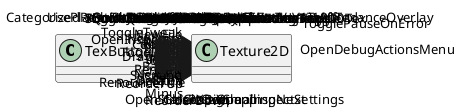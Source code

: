 @startuml
class TexButton {
}
TexButton o-> "CloseXBig" Texture2D
TexButton o-> "CloseXSmall" Texture2D
TexButton o-> "NextBig" Texture2D
TexButton o-> "DeleteX" Texture2D
TexButton o-> "ReorderUp" Texture2D
TexButton o-> "ReorderDown" Texture2D
TexButton o-> "Plus" Texture2D
TexButton o-> "Minus" Texture2D
TexButton o-> "Suspend" Texture2D
TexButton o-> "SelectOverlappingNext" Texture2D
TexButton o-> "Info" Texture2D
TexButton o-> "Rename" Texture2D
TexButton o-> "Banish" Texture2D
TexButton o-> "OpenStatsReport" Texture2D
TexButton o-> "RenounceTitle" Texture2D
TexButton o-> "Copy" Texture2D
TexButton o-> "Paste" Texture2D
TexButton o-> "Drop" Texture2D
TexButton o-> "Ingest" Texture2D
TexButton o-> "DragHash" Texture2D
TexButton o-> "ToggleLog" Texture2D
TexButton o-> "OpenDebugActionsMenu" Texture2D
TexButton o-> "OpenInspector" Texture2D
TexButton o-> "OpenInspectSettings" Texture2D
TexButton o-> "ToggleGodMode" Texture2D
TexButton o-> "TogglePauseOnError" Texture2D
TexButton o-> "ToggleTweak" Texture2D
TexButton o-> "Add" Texture2D
TexButton o-> "NewItem" Texture2D
TexButton o-> "Reveal" Texture2D
TexButton o-> "Collapse" Texture2D
TexButton o-> "Empty" Texture2D
TexButton o-> "Save" Texture2D
TexButton o-> "NewFile" Texture2D
TexButton o-> "RenameDev" Texture2D
TexButton o-> "Reload" Texture2D
TexButton o-> "Play" Texture2D
TexButton o-> "Stop" Texture2D
TexButton o-> "RangeMatch" Texture2D
TexButton o-> "InspectModeToggle" Texture2D
TexButton o-> "CenterOnPointsTex" Texture2D
TexButton o-> "CurveResetTex" Texture2D
TexButton o-> "QuickZoomHor1Tex" Texture2D
TexButton o-> "QuickZoomHor100Tex" Texture2D
TexButton o-> "QuickZoomHor20kTex" Texture2D
TexButton o-> "QuickZoomVer1Tex" Texture2D
TexButton o-> "QuickZoomVer100Tex" Texture2D
TexButton o-> "QuickZoomVer20kTex" Texture2D
TexButton o-> "IconBlog" Texture2D
TexButton o-> "IconForums" Texture2D
TexButton o-> "IconTwitter" Texture2D
TexButton o-> "IconBook" Texture2D
TexButton o-> "IconSoundtrack" Texture2D
TexButton o-> "ShowLearningHelper" Texture2D
TexButton o-> "ShowZones" Texture2D
TexButton o-> "ShowFertilityOverlay" Texture2D
TexButton o-> "ShowTerrainAffordanceOverlay" Texture2D
TexButton o-> "ShowBeauty" Texture2D
TexButton o-> "ShowRoomStats" Texture2D
TexButton o-> "ShowColonistBar" Texture2D
TexButton o-> "ShowRoofOverlay" Texture2D
TexButton o-> "AutoHomeArea" Texture2D
TexButton o-> "AutoRebuild" Texture2D
TexButton o-> "CategorizedResourceReadout" Texture2D
TexButton o-> "LockNorthUp" Texture2D
TexButton o-> "UsePlanetDayNightSystem" Texture2D
TexButton o-> "ShowExpandingIcons" Texture2D
TexButton o-> "ShowWorldFeatures" Texture2D
@enduml
